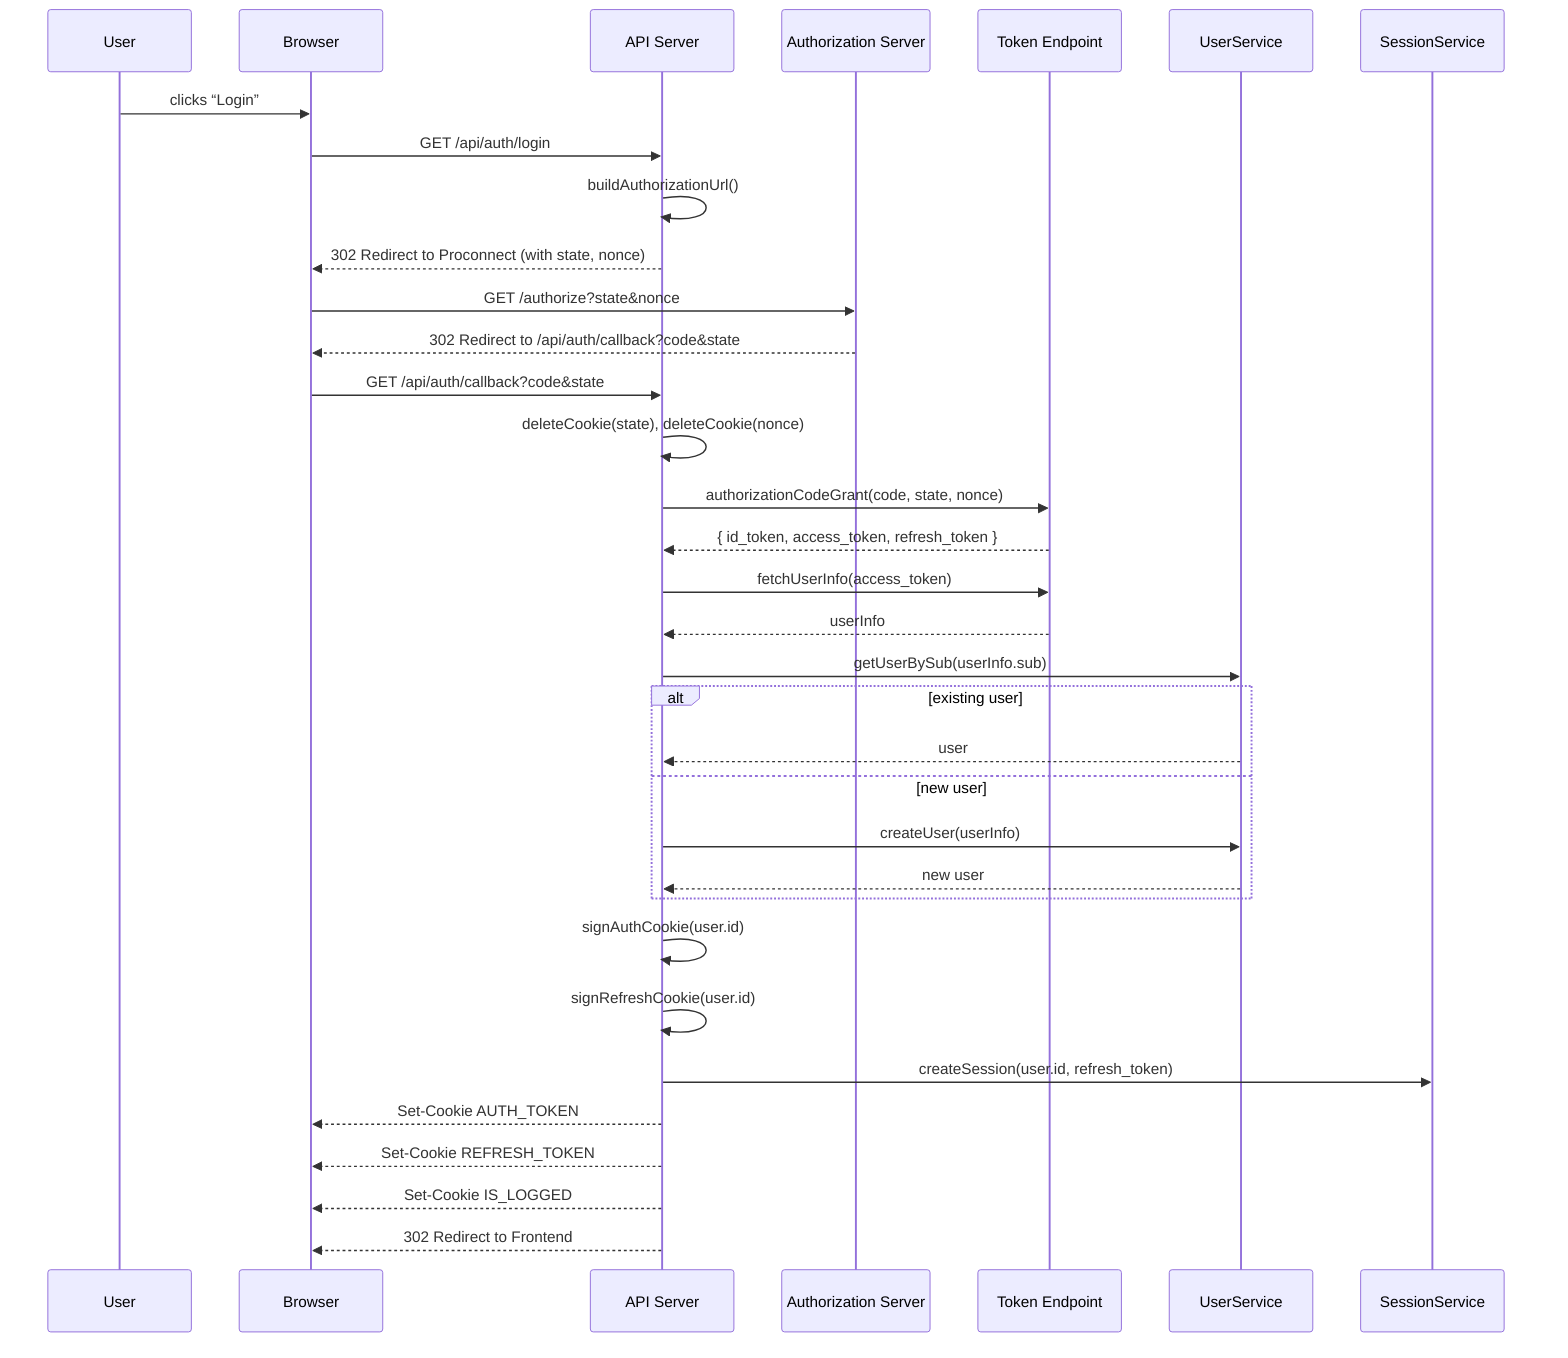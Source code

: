 sequenceDiagram
    participant User
    participant Browser
    participant App as API Server
    participant Proconnect as Authorization Server
    participant AuthZ as Token Endpoint
    participant UserSvc as UserService
    participant SessionSvc as SessionService

    %% 1. Login initiation
    User->>Browser: clicks “Login”
    Browser->>App: GET /api/auth/login
    App->>App: buildAuthorizationUrl()
    App-->>Browser: 302 Redirect to Proconnect (with state, nonce)

    %% 2. User authentication on Proconnect
    Browser->>Proconnect: GET /authorize?state&nonce
    Proconnect-->>Browser: 302 Redirect to /api/auth/callback?code&state

    %% 3. Callback handling
    Browser->>App: GET /api/auth/callback?code&state
    App->>App: deleteCookie(state), deleteCookie(nonce)
    App->>AuthZ: authorizationCodeGrant(code, state, nonce)
    AuthZ-->>App: { id_token, access_token, refresh_token }
    App->>AuthZ: fetchUserInfo(access_token)
    AuthZ-->>App: userInfo

    %% 4. User lookup / creation
    App->>UserSvc: getUserBySub(userInfo.sub)
    alt existing user
        UserSvc-->>App: user
    else new user
        App->>UserSvc: createUser(userInfo)
        UserSvc-->>App: new user
    end

    %% 5. Token issuance & session
    App->>App: signAuthCookie(user.id)
    App->>App: signRefreshCookie(user.id)
    App->>SessionSvc: createSession(user.id, refresh_token)
    App-->>Browser: Set-Cookie AUTH_TOKEN
    App-->>Browser: Set-Cookie REFRESH_TOKEN
    App-->>Browser: Set-Cookie IS_LOGGED
    App-->>Browser: 302 Redirect to Frontend